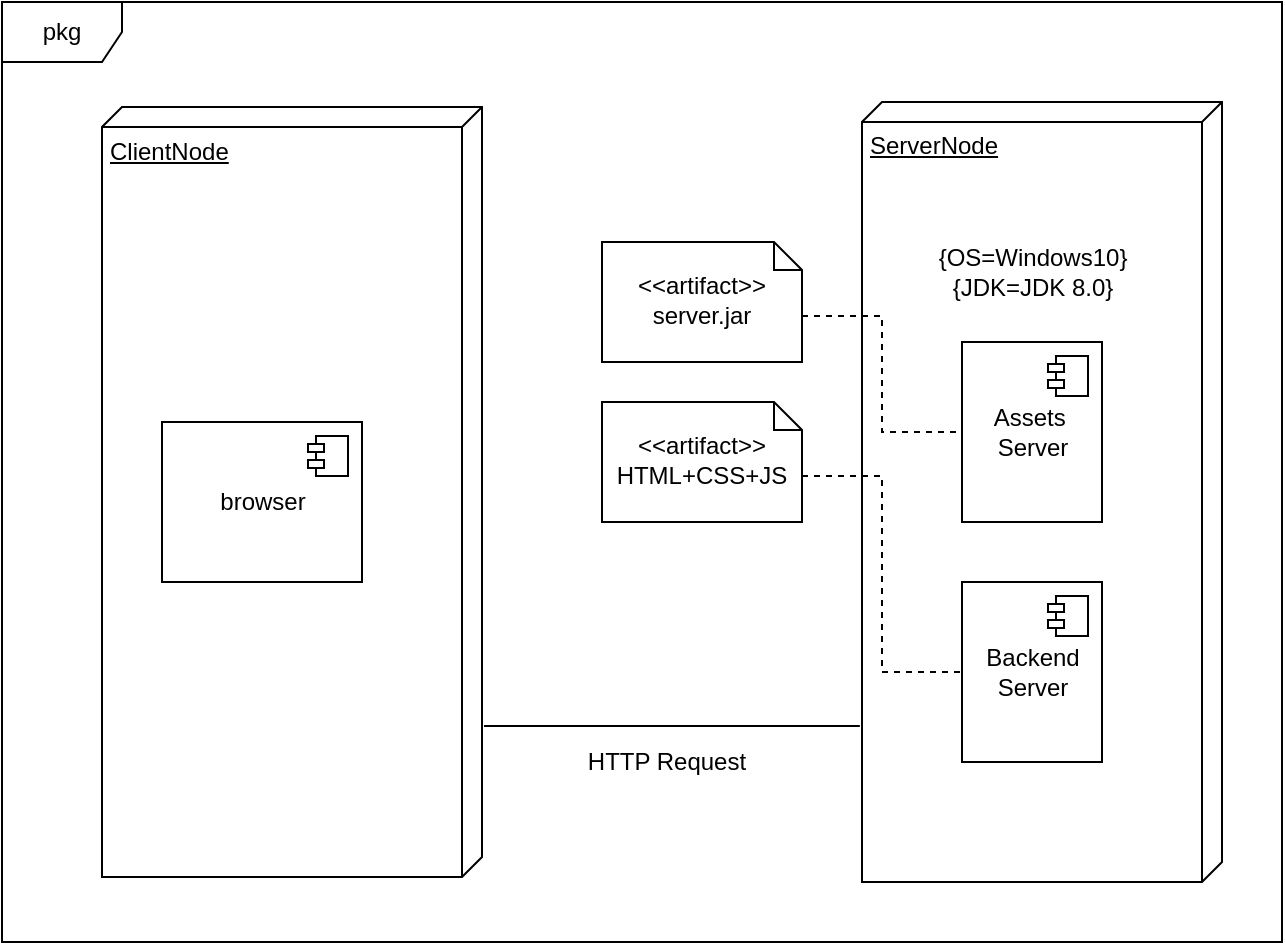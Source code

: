 <mxfile version="12.9.3" type="device"><diagram id="E0l3H3plZU2Zi3AkR0w0" name="第 1 页"><mxGraphModel dx="1422" dy="822" grid="1" gridSize="10" guides="1" tooltips="1" connect="1" arrows="1" fold="1" page="1" pageScale="1" pageWidth="827" pageHeight="1169" math="0" shadow="0"><root><mxCell id="0"/><mxCell id="1" parent="0"/><mxCell id="GxGnLWGcZn2URZFXQ--1-4" value="pkg" style="shape=umlFrame;whiteSpace=wrap;html=1;" vertex="1" parent="1"><mxGeometry x="100" y="260" width="640" height="470" as="geometry"/></mxCell><mxCell id="GxGnLWGcZn2URZFXQ--1-2" value="ServerNode" style="verticalAlign=top;align=left;spacingTop=8;spacingLeft=2;spacingRight=12;shape=cube;size=10;direction=south;fontStyle=4;html=1;" vertex="1" parent="1"><mxGeometry x="530" y="310" width="180" height="390" as="geometry"/></mxCell><mxCell id="GxGnLWGcZn2URZFXQ--1-3" value="ClientNode" style="verticalAlign=top;align=left;spacingTop=8;spacingLeft=2;spacingRight=12;shape=cube;size=10;direction=south;fontStyle=4;html=1;" vertex="1" parent="1"><mxGeometry x="150" y="312.5" width="190" height="385" as="geometry"/></mxCell><mxCell id="GxGnLWGcZn2URZFXQ--1-5" value="browser" style="html=1;dropTarget=0;" vertex="1" parent="1"><mxGeometry x="180" y="470" width="100" height="80" as="geometry"/></mxCell><mxCell id="GxGnLWGcZn2URZFXQ--1-6" value="" style="shape=component;jettyWidth=8;jettyHeight=4;" vertex="1" parent="GxGnLWGcZn2URZFXQ--1-5"><mxGeometry x="1" width="20" height="20" relative="1" as="geometry"><mxPoint x="-27" y="7" as="offset"/></mxGeometry></mxCell><mxCell id="GxGnLWGcZn2URZFXQ--1-7" value="Backend &lt;br&gt;Server" style="html=1;dropTarget=0;" vertex="1" parent="1"><mxGeometry x="580" y="550" width="70" height="90" as="geometry"/></mxCell><mxCell id="GxGnLWGcZn2URZFXQ--1-8" value="" style="shape=component;jettyWidth=8;jettyHeight=4;" vertex="1" parent="GxGnLWGcZn2URZFXQ--1-7"><mxGeometry x="1" width="20" height="20" relative="1" as="geometry"><mxPoint x="-27" y="7" as="offset"/></mxGeometry></mxCell><mxCell id="GxGnLWGcZn2URZFXQ--1-9" value="Assets&amp;nbsp;&lt;br&gt;Server" style="html=1;dropTarget=0;" vertex="1" parent="1"><mxGeometry x="580" y="430" width="70" height="90" as="geometry"/></mxCell><mxCell id="GxGnLWGcZn2URZFXQ--1-10" value="" style="shape=component;jettyWidth=8;jettyHeight=4;" vertex="1" parent="GxGnLWGcZn2URZFXQ--1-9"><mxGeometry x="1" width="20" height="20" relative="1" as="geometry"><mxPoint x="-27" y="7" as="offset"/></mxGeometry></mxCell><mxCell id="GxGnLWGcZn2URZFXQ--1-13" value="{OS=Windows10}&lt;br&gt;{JDK=JDK 8.0}" style="text;html=1;align=center;verticalAlign=middle;resizable=0;points=[];autosize=1;" vertex="1" parent="1"><mxGeometry x="560" y="380" width="110" height="30" as="geometry"/></mxCell><mxCell id="GxGnLWGcZn2URZFXQ--1-14" value="&lt;div&gt;&lt;span&gt;&lt;br&gt;&lt;/span&gt;&lt;/div&gt;&lt;div&gt;&lt;span&gt;&amp;lt;&amp;lt;artifact&amp;gt;&amp;gt;&lt;/span&gt;&lt;br&gt;&lt;/div&gt;&lt;div&gt;&lt;span&gt;HTML+CSS+JS&lt;/span&gt;&lt;/div&gt;" style="shape=note;whiteSpace=wrap;html=1;size=14;verticalAlign=top;align=center;spacingTop=-6;" vertex="1" parent="1"><mxGeometry x="400" y="460" width="100" height="60" as="geometry"/></mxCell><mxCell id="GxGnLWGcZn2URZFXQ--1-15" value="&lt;div&gt;&lt;span&gt;&lt;br&gt;&lt;/span&gt;&lt;/div&gt;&lt;div&gt;&lt;span&gt;&amp;lt;&amp;lt;artifact&amp;gt;&amp;gt;&lt;/span&gt;&lt;br&gt;&lt;/div&gt;&lt;div&gt;&lt;span&gt;server.jar&lt;/span&gt;&lt;/div&gt;" style="shape=note;whiteSpace=wrap;html=1;size=14;verticalAlign=top;align=center;spacingTop=-6;" vertex="1" parent="1"><mxGeometry x="400" y="380" width="100" height="60" as="geometry"/></mxCell><mxCell id="GxGnLWGcZn2URZFXQ--1-16" value="" style="endArrow=none;dashed=1;html=1;exitX=0;exitY=0;exitDx=100;exitDy=37;exitPerimeter=0;entryX=0;entryY=0.5;entryDx=0;entryDy=0;edgeStyle=elbowEdgeStyle;rounded=0;" edge="1" parent="1" source="GxGnLWGcZn2URZFXQ--1-15" target="GxGnLWGcZn2URZFXQ--1-9"><mxGeometry width="50" height="50" relative="1" as="geometry"><mxPoint x="560" y="450" as="sourcePoint"/><mxPoint x="610" y="400" as="targetPoint"/></mxGeometry></mxCell><mxCell id="GxGnLWGcZn2URZFXQ--1-17" value="" style="endArrow=none;dashed=1;html=1;exitX=0;exitY=0;exitDx=100;exitDy=37;exitPerimeter=0;entryX=0;entryY=0.5;entryDx=0;entryDy=0;edgeStyle=elbowEdgeStyle;rounded=0;" edge="1" parent="1" source="GxGnLWGcZn2URZFXQ--1-14" target="GxGnLWGcZn2URZFXQ--1-7"><mxGeometry width="50" height="50" relative="1" as="geometry"><mxPoint x="500" y="500" as="sourcePoint"/><mxPoint x="580" y="558" as="targetPoint"/></mxGeometry></mxCell><mxCell id="GxGnLWGcZn2URZFXQ--1-18" value="" style="endArrow=none;html=1;entryX=0.8;entryY=1.006;entryDx=0;entryDy=0;entryPerimeter=0;" edge="1" parent="1" target="GxGnLWGcZn2URZFXQ--1-2"><mxGeometry width="50" height="50" relative="1" as="geometry"><mxPoint x="341" y="622" as="sourcePoint"/><mxPoint x="450" y="590" as="targetPoint"/></mxGeometry></mxCell><mxCell id="GxGnLWGcZn2URZFXQ--1-19" value="HTTP Request" style="text;html=1;align=center;verticalAlign=middle;resizable=0;points=[];autosize=1;" vertex="1" parent="1"><mxGeometry x="387" y="630" width="90" height="20" as="geometry"/></mxCell></root></mxGraphModel></diagram></mxfile>